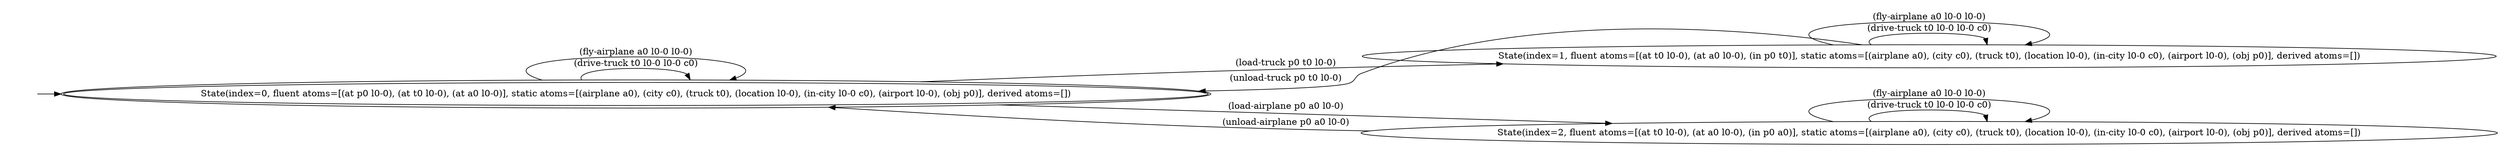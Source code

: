 digraph {
rankdir="LR"
s0[peripheries=2,label="State(index=0, fluent atoms=[(at p0 l0-0), (at t0 l0-0), (at a0 l0-0)], static atoms=[(airplane a0), (city c0), (truck t0), (location l0-0), (in-city l0-0 c0), (airport l0-0), (obj p0)], derived atoms=[])"]
s1[label="State(index=1, fluent atoms=[(at t0 l0-0), (at a0 l0-0), (in p0 t0)], static atoms=[(airplane a0), (city c0), (truck t0), (location l0-0), (in-city l0-0 c0), (airport l0-0), (obj p0)], derived atoms=[])"]
s2[label="State(index=2, fluent atoms=[(at t0 l0-0), (at a0 l0-0), (in p0 a0)], static atoms=[(airplane a0), (city c0), (truck t0), (location l0-0), (in-city l0-0 c0), (airport l0-0), (obj p0)], derived atoms=[])"]
Dangling [ label = "", style = invis ]
{ rank = same; Dangling }
Dangling -> s0
{ rank = same; s1,s2}
{ rank = same; s0}
s0->s0 [label="(drive-truck t0 l0-0 l0-0 c0)"]
s0->s1 [label="(load-truck p0 t0 l0-0)"]
s0->s0 [label="(fly-airplane a0 l0-0 l0-0)"]
s0->s2 [label="(load-airplane p0 a0 l0-0)"]
s2->s2 [label="(drive-truck t0 l0-0 l0-0 c0)"]
s2->s2 [label="(fly-airplane a0 l0-0 l0-0)"]
s2->s0 [label="(unload-airplane p0 a0 l0-0)"]
s1->s1 [label="(drive-truck t0 l0-0 l0-0 c0)"]
s1->s0 [label="(unload-truck p0 t0 l0-0)"]
s1->s1 [label="(fly-airplane a0 l0-0 l0-0)"]
}
